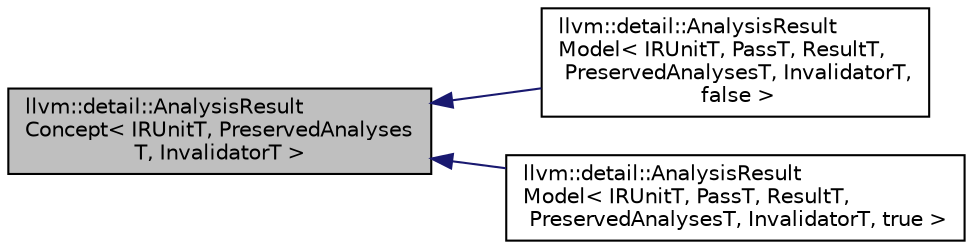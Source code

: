 digraph "llvm::detail::AnalysisResultConcept&lt; IRUnitT, PreservedAnalysesT, InvalidatorT &gt;"
{
 // LATEX_PDF_SIZE
  bgcolor="transparent";
  edge [fontname="Helvetica",fontsize="10",labelfontname="Helvetica",labelfontsize="10"];
  node [fontname="Helvetica",fontsize="10",shape="box"];
  rankdir="LR";
  Node1 [label="llvm::detail::AnalysisResult\lConcept\< IRUnitT, PreservedAnalyses\lT, InvalidatorT \>",height=0.2,width=0.4,color="black", fillcolor="grey75", style="filled", fontcolor="black",tooltip="Abstract concept of an analysis result."];
  Node1 -> Node2 [dir="back",color="midnightblue",fontsize="10",style="solid",fontname="Helvetica"];
  Node2 [label="llvm::detail::AnalysisResult\lModel\< IRUnitT, PassT, ResultT,\l PreservedAnalysesT, InvalidatorT,\l false \>",height=0.2,width=0.4,color="black",URL="$structllvm_1_1detail_1_1AnalysisResultModel_3_01IRUnitT_00_01PassT_00_01ResultT_00_01PreservedAndbc3544787cff5d22af2bdc429f22955.html",tooltip="Specialization of AnalysisResultModel which provides the default invalidate functionality."];
  Node1 -> Node3 [dir="back",color="midnightblue",fontsize="10",style="solid",fontname="Helvetica"];
  Node3 [label="llvm::detail::AnalysisResult\lModel\< IRUnitT, PassT, ResultT,\l PreservedAnalysesT, InvalidatorT, true \>",height=0.2,width=0.4,color="black",URL="$structllvm_1_1detail_1_1AnalysisResultModel_3_01IRUnitT_00_01PassT_00_01ResultT_00_01PreservedAn6d42d8518eb189a23e3f9868e163378a.html",tooltip="Specialization of AnalysisResultModel which delegates invalidate handling to ResultT."];
}
